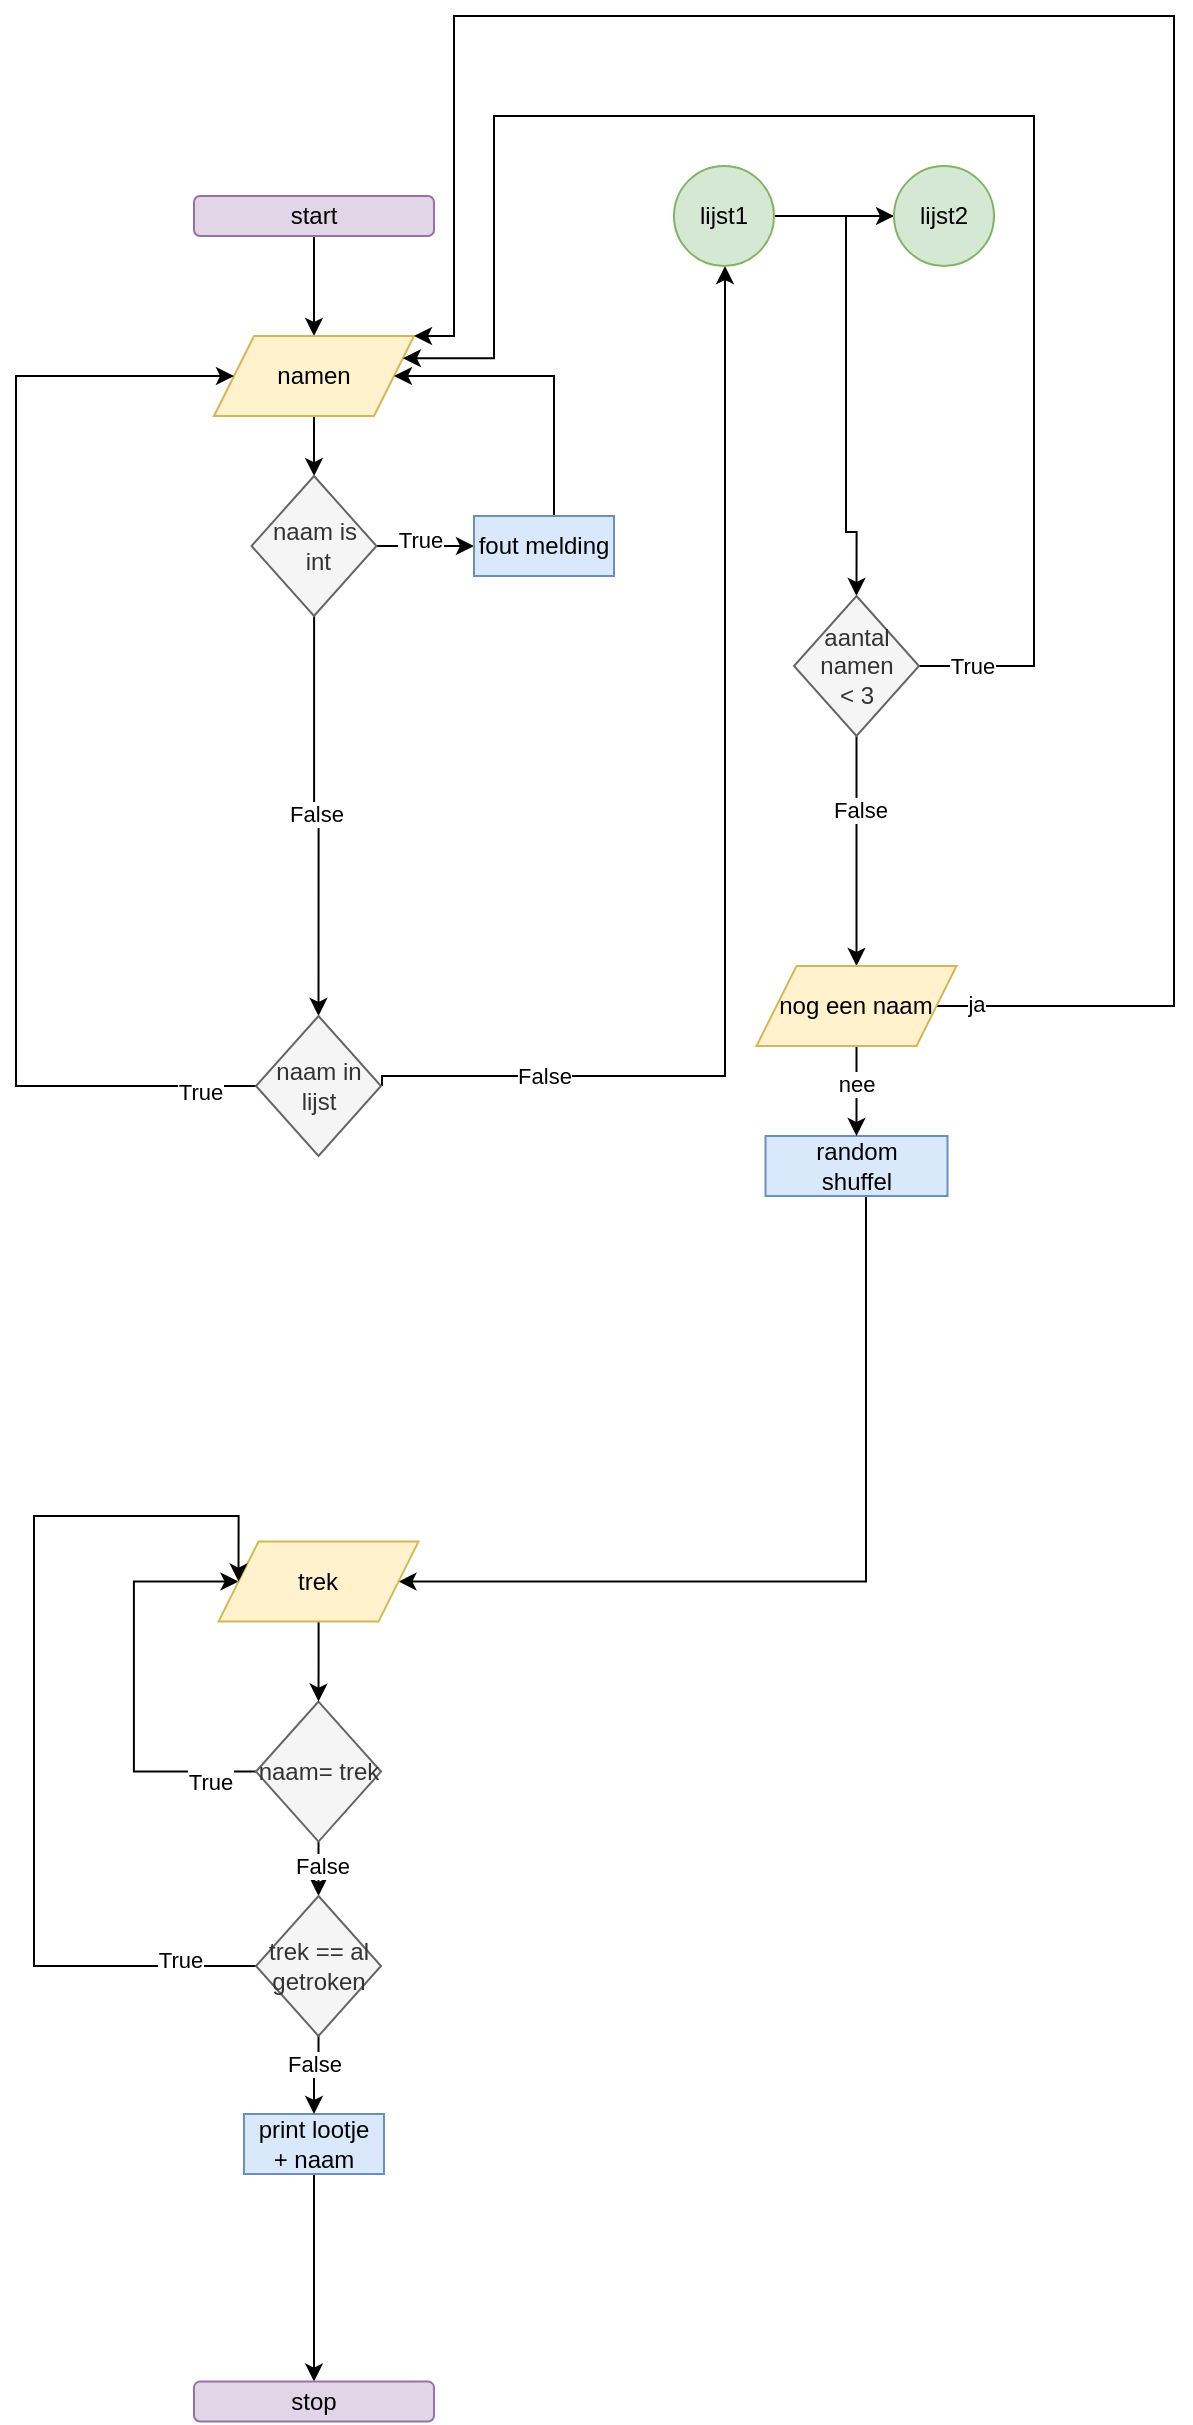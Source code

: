 <mxfile version="26.0.5">
  <diagram name="Pagina-1" id="k3vrXkIA9bV64kqaDmcU">
    <mxGraphModel dx="779" dy="420" grid="1" gridSize="10" guides="1" tooltips="1" connect="1" arrows="1" fold="1" page="1" pageScale="1" pageWidth="827" pageHeight="1169" math="0" shadow="0">
      <root>
        <mxCell id="0" />
        <mxCell id="1" parent="0" />
        <mxCell id="FBNQT48soNXiwn7uXMfq-3" style="edgeStyle=orthogonalEdgeStyle;rounded=0;orthogonalLoop=1;jettySize=auto;html=1;" parent="1" source="FBNQT48soNXiwn7uXMfq-1" target="FBNQT48soNXiwn7uXMfq-4" edge="1">
          <mxGeometry relative="1" as="geometry">
            <mxPoint x="380" y="260" as="targetPoint" />
          </mxGeometry>
        </mxCell>
        <mxCell id="FBNQT48soNXiwn7uXMfq-1" value="start" style="rounded=1;whiteSpace=wrap;html=1;fillColor=#e1d5e7;strokeColor=#9673a6;" parent="1" vertex="1">
          <mxGeometry x="320" y="180" width="120" height="20" as="geometry" />
        </mxCell>
        <mxCell id="FBNQT48soNXiwn7uXMfq-5" style="edgeStyle=orthogonalEdgeStyle;rounded=0;orthogonalLoop=1;jettySize=auto;html=1;" parent="1" source="FBNQT48soNXiwn7uXMfq-4" target="FBNQT48soNXiwn7uXMfq-24" edge="1">
          <mxGeometry relative="1" as="geometry">
            <mxPoint x="380" y="320" as="targetPoint" />
          </mxGeometry>
        </mxCell>
        <mxCell id="FBNQT48soNXiwn7uXMfq-4" value="namen" style="shape=parallelogram;perimeter=parallelogramPerimeter;whiteSpace=wrap;html=1;fixedSize=1;fillColor=#fff2cc;strokeColor=#d6b656;" parent="1" vertex="1">
          <mxGeometry x="330" y="250" width="100" height="40" as="geometry" />
        </mxCell>
        <mxCell id="FBNQT48soNXiwn7uXMfq-8" style="edgeStyle=orthogonalEdgeStyle;rounded=0;orthogonalLoop=1;jettySize=auto;html=1;entryX=0.5;entryY=1;entryDx=0;entryDy=0;exitX=1;exitY=0.5;exitDx=0;exitDy=0;" parent="1" edge="1">
          <mxGeometry relative="1" as="geometry">
            <mxPoint x="414" y="625" as="sourcePoint" />
            <mxPoint x="585.5" y="215" as="targetPoint" />
            <Array as="points">
              <mxPoint x="414.5" y="620" />
              <mxPoint x="585.5" y="620" />
            </Array>
          </mxGeometry>
        </mxCell>
        <mxCell id="FBNQT48soNXiwn7uXMfq-22" value="False" style="edgeLabel;html=1;align=center;verticalAlign=middle;resizable=0;points=[];" parent="FBNQT48soNXiwn7uXMfq-8" vertex="1" connectable="0">
          <mxGeometry x="-0.51" y="3" relative="1" as="geometry">
            <mxPoint x="-57" y="3" as="offset" />
          </mxGeometry>
        </mxCell>
        <mxCell id="FBNQT48soNXiwn7uXMfq-33" style="edgeStyle=orthogonalEdgeStyle;rounded=0;orthogonalLoop=1;jettySize=auto;html=1;" parent="1" source="FBNQT48soNXiwn7uXMfq-24" target="FBNQT48soNXiwn7uXMfq-28" edge="1">
          <mxGeometry relative="1" as="geometry" />
        </mxCell>
        <mxCell id="FBNQT48soNXiwn7uXMfq-35" value="True" style="edgeLabel;html=1;align=center;verticalAlign=middle;resizable=0;points=[];" parent="FBNQT48soNXiwn7uXMfq-33" vertex="1" connectable="0">
          <mxGeometry x="-0.117" y="3" relative="1" as="geometry">
            <mxPoint as="offset" />
          </mxGeometry>
        </mxCell>
        <mxCell id="FBNQT48soNXiwn7uXMfq-36" style="edgeStyle=orthogonalEdgeStyle;rounded=0;orthogonalLoop=1;jettySize=auto;html=1;entryX=0.5;entryY=0;entryDx=0;entryDy=0;" parent="1" source="FBNQT48soNXiwn7uXMfq-24" target="r_BC0qLnN4V1Snk0VYc_-1" edge="1">
          <mxGeometry relative="1" as="geometry">
            <mxPoint x="382.25" y="460" as="targetPoint" />
          </mxGeometry>
        </mxCell>
        <mxCell id="FBNQT48soNXiwn7uXMfq-37" value="False" style="edgeLabel;html=1;align=center;verticalAlign=middle;resizable=0;points=[];" parent="FBNQT48soNXiwn7uXMfq-36" vertex="1" connectable="0">
          <mxGeometry x="-0.021" y="1" relative="1" as="geometry">
            <mxPoint as="offset" />
          </mxGeometry>
        </mxCell>
        <mxCell id="FBNQT48soNXiwn7uXMfq-24" value="naam is&lt;div&gt;&amp;nbsp;int&lt;/div&gt;" style="rhombus;whiteSpace=wrap;html=1;fillColor=#f5f5f5;fontColor=#333333;strokeColor=#666666;" parent="1" vertex="1">
          <mxGeometry x="348.75" y="320" width="62.5" height="70" as="geometry" />
        </mxCell>
        <mxCell id="FBNQT48soNXiwn7uXMfq-34" style="edgeStyle=orthogonalEdgeStyle;rounded=0;orthogonalLoop=1;jettySize=auto;html=1;entryX=1;entryY=0.5;entryDx=0;entryDy=0;" parent="1" source="FBNQT48soNXiwn7uXMfq-28" target="FBNQT48soNXiwn7uXMfq-4" edge="1">
          <mxGeometry relative="1" as="geometry">
            <Array as="points">
              <mxPoint x="500" y="270" />
            </Array>
          </mxGeometry>
        </mxCell>
        <mxCell id="FBNQT48soNXiwn7uXMfq-28" value="fout melding" style="rounded=0;whiteSpace=wrap;html=1;fillColor=#dae8fc;strokeColor=#6c8ebf;" parent="1" vertex="1">
          <mxGeometry x="460" y="340" width="70" height="30" as="geometry" />
        </mxCell>
        <mxCell id="NdRPjQpu_pQKMl-yt1kw-5" style="edgeStyle=orthogonalEdgeStyle;rounded=0;orthogonalLoop=1;jettySize=auto;html=1;exitX=1;exitY=0.5;exitDx=0;exitDy=0;entryX=0;entryY=0.5;entryDx=0;entryDy=0;" edge="1" parent="1" source="FBNQT48soNXiwn7uXMfq-29" target="r_BC0qLnN4V1Snk0VYc_-3">
          <mxGeometry relative="1" as="geometry">
            <mxPoint x="620" y="190" as="targetPoint" />
          </mxGeometry>
        </mxCell>
        <mxCell id="FBNQT48soNXiwn7uXMfq-29" value="lijst1" style="ellipse;whiteSpace=wrap;html=1;aspect=fixed;fillColor=#d5e8d4;strokeColor=#82b366;" parent="1" vertex="1">
          <mxGeometry x="560" y="165" width="50" height="50" as="geometry" />
        </mxCell>
        <mxCell id="Gl5G8OVVk4Xc4y8MYBrU-4" style="edgeStyle=orthogonalEdgeStyle;rounded=0;orthogonalLoop=1;jettySize=auto;html=1;entryX=1;entryY=0.5;entryDx=0;entryDy=0;" parent="1" source="FBNQT48soNXiwn7uXMfq-43" target="FBNQT48soNXiwn7uXMfq-56" edge="1">
          <mxGeometry relative="1" as="geometry">
            <Array as="points">
              <mxPoint x="656" y="873" />
            </Array>
          </mxGeometry>
        </mxCell>
        <mxCell id="FBNQT48soNXiwn7uXMfq-43" value="random&lt;div&gt;shuffel&lt;/div&gt;" style="rounded=0;whiteSpace=wrap;html=1;fillColor=#dae8fc;strokeColor=#6c8ebf;" parent="1" vertex="1">
          <mxGeometry x="605.75" y="650" width="91" height="30" as="geometry" />
        </mxCell>
        <mxCell id="Gl5G8OVVk4Xc4y8MYBrU-2" style="edgeStyle=orthogonalEdgeStyle;rounded=0;orthogonalLoop=1;jettySize=auto;html=1;entryX=0;entryY=0.5;entryDx=0;entryDy=0;" parent="1" source="FBNQT48soNXiwn7uXMfq-54" target="FBNQT48soNXiwn7uXMfq-56" edge="1">
          <mxGeometry relative="1" as="geometry">
            <Array as="points">
              <mxPoint x="289.95" y="967.79" />
              <mxPoint x="289.95" y="872.79" />
            </Array>
          </mxGeometry>
        </mxCell>
        <mxCell id="Gl5G8OVVk4Xc4y8MYBrU-3" value="True" style="edgeLabel;html=1;align=center;verticalAlign=middle;resizable=0;points=[];" parent="Gl5G8OVVk4Xc4y8MYBrU-2" vertex="1" connectable="0">
          <mxGeometry x="-0.78" y="5" relative="1" as="geometry">
            <mxPoint as="offset" />
          </mxGeometry>
        </mxCell>
        <mxCell id="NdRPjQpu_pQKMl-yt1kw-19" style="edgeStyle=orthogonalEdgeStyle;rounded=0;orthogonalLoop=1;jettySize=auto;html=1;entryX=0.5;entryY=0;entryDx=0;entryDy=0;" edge="1" parent="1" source="FBNQT48soNXiwn7uXMfq-54" target="NdRPjQpu_pQKMl-yt1kw-38">
          <mxGeometry relative="1" as="geometry" />
        </mxCell>
        <mxCell id="NdRPjQpu_pQKMl-yt1kw-20" value="False" style="edgeLabel;html=1;align=center;verticalAlign=middle;resizable=0;points=[];" vertex="1" connectable="0" parent="NdRPjQpu_pQKMl-yt1kw-19">
          <mxGeometry x="-0.146" y="1" relative="1" as="geometry">
            <mxPoint as="offset" />
          </mxGeometry>
        </mxCell>
        <mxCell id="FBNQT48soNXiwn7uXMfq-54" value="naam= trek" style="rhombus;whiteSpace=wrap;html=1;fillColor=#f5f5f5;fontColor=#333333;strokeColor=#666666;" parent="1" vertex="1">
          <mxGeometry x="351" y="932.79" width="62.5" height="70" as="geometry" />
        </mxCell>
        <mxCell id="Gl5G8OVVk4Xc4y8MYBrU-1" style="edgeStyle=orthogonalEdgeStyle;rounded=0;orthogonalLoop=1;jettySize=auto;html=1;" parent="1" source="FBNQT48soNXiwn7uXMfq-56" target="FBNQT48soNXiwn7uXMfq-54" edge="1">
          <mxGeometry relative="1" as="geometry" />
        </mxCell>
        <mxCell id="FBNQT48soNXiwn7uXMfq-56" value="trek" style="shape=parallelogram;perimeter=parallelogramPerimeter;whiteSpace=wrap;html=1;fixedSize=1;fillColor=#fff2cc;strokeColor=#d6b656;" parent="1" vertex="1">
          <mxGeometry x="332.25" y="852.79" width="100" height="40" as="geometry" />
        </mxCell>
        <mxCell id="Gl5G8OVVk4Xc4y8MYBrU-13" style="edgeStyle=orthogonalEdgeStyle;rounded=0;orthogonalLoop=1;jettySize=auto;html=1;entryX=0.5;entryY=0;entryDx=0;entryDy=0;" parent="1" source="Gl5G8OVVk4Xc4y8MYBrU-5" target="Gl5G8OVVk4Xc4y8MYBrU-16" edge="1">
          <mxGeometry relative="1" as="geometry">
            <mxPoint x="379.957" y="1132.839" as="targetPoint" />
          </mxGeometry>
        </mxCell>
        <mxCell id="Gl5G8OVVk4Xc4y8MYBrU-5" value="print&amp;nbsp;&lt;span style=&quot;background-color: transparent; color: light-dark(rgb(0, 0, 0), rgb(255, 255, 255));&quot;&gt;lootje&lt;/span&gt;&lt;div&gt;&lt;span style=&quot;background-color: transparent; color: light-dark(rgb(0, 0, 0), rgb(255, 255, 255));&quot;&gt;+ naam&lt;/span&gt;&lt;/div&gt;" style="rounded=0;whiteSpace=wrap;html=1;fillColor=#dae8fc;strokeColor=#6c8ebf;" parent="1" vertex="1">
          <mxGeometry x="345" y="1139" width="70" height="30" as="geometry" />
        </mxCell>
        <mxCell id="Gl5G8OVVk4Xc4y8MYBrU-16" value="stop" style="rounded=1;whiteSpace=wrap;html=1;fillColor=#e1d5e7;strokeColor=#9673a6;" parent="1" vertex="1">
          <mxGeometry x="320" y="1272.79" width="120" height="20" as="geometry" />
        </mxCell>
        <mxCell id="NdRPjQpu_pQKMl-yt1kw-9" style="edgeStyle=orthogonalEdgeStyle;rounded=0;orthogonalLoop=1;jettySize=auto;html=1;exitX=0;exitY=0.5;exitDx=0;exitDy=0;" edge="1" parent="1" source="r_BC0qLnN4V1Snk0VYc_-1" target="FBNQT48soNXiwn7uXMfq-4">
          <mxGeometry relative="1" as="geometry">
            <mxPoint x="230" y="260" as="targetPoint" />
            <mxPoint x="350" y="620" as="sourcePoint" />
            <Array as="points">
              <mxPoint x="231" y="625" />
              <mxPoint x="231" y="270" />
            </Array>
          </mxGeometry>
        </mxCell>
        <mxCell id="NdRPjQpu_pQKMl-yt1kw-10" value="True" style="edgeLabel;html=1;align=center;verticalAlign=middle;resizable=0;points=[];" vertex="1" connectable="0" parent="NdRPjQpu_pQKMl-yt1kw-9">
          <mxGeometry x="-0.904" y="3" relative="1" as="geometry">
            <mxPoint as="offset" />
          </mxGeometry>
        </mxCell>
        <mxCell id="r_BC0qLnN4V1Snk0VYc_-1" value="naam in lijst" style="rhombus;whiteSpace=wrap;html=1;fillColor=#f5f5f5;fontColor=#333333;strokeColor=#666666;" parent="1" vertex="1">
          <mxGeometry x="351" y="590" width="62.5" height="70" as="geometry" />
        </mxCell>
        <mxCell id="NdRPjQpu_pQKMl-yt1kw-7" style="edgeStyle=orthogonalEdgeStyle;rounded=0;orthogonalLoop=1;jettySize=auto;html=1;entryX=0.5;entryY=0;entryDx=0;entryDy=0;" edge="1" parent="1" source="r_BC0qLnN4V1Snk0VYc_-3" target="NdRPjQpu_pQKMl-yt1kw-27">
          <mxGeometry relative="1" as="geometry">
            <mxPoint x="650" y="370" as="targetPoint" />
            <Array as="points">
              <mxPoint x="646" y="190" />
              <mxPoint x="646" y="348" />
              <mxPoint x="651" y="348" />
            </Array>
          </mxGeometry>
        </mxCell>
        <mxCell id="r_BC0qLnN4V1Snk0VYc_-3" value="lijst2" style="ellipse;whiteSpace=wrap;html=1;aspect=fixed;fillColor=#d5e8d4;strokeColor=#82b366;" parent="1" vertex="1">
          <mxGeometry x="670" y="165" width="50" height="50" as="geometry" />
        </mxCell>
        <mxCell id="NdRPjQpu_pQKMl-yt1kw-28" style="edgeStyle=orthogonalEdgeStyle;rounded=0;orthogonalLoop=1;jettySize=auto;html=1;entryX=0.5;entryY=0;entryDx=0;entryDy=0;" edge="1" parent="1" source="NdRPjQpu_pQKMl-yt1kw-27" target="NdRPjQpu_pQKMl-yt1kw-32">
          <mxGeometry relative="1" as="geometry" />
        </mxCell>
        <mxCell id="NdRPjQpu_pQKMl-yt1kw-29" value="False" style="edgeLabel;html=1;align=center;verticalAlign=middle;resizable=0;points=[];" vertex="1" connectable="0" parent="NdRPjQpu_pQKMl-yt1kw-28">
          <mxGeometry x="-0.358" y="1" relative="1" as="geometry">
            <mxPoint as="offset" />
          </mxGeometry>
        </mxCell>
        <mxCell id="NdRPjQpu_pQKMl-yt1kw-30" style="edgeStyle=orthogonalEdgeStyle;rounded=0;orthogonalLoop=1;jettySize=auto;html=1;entryX=1;entryY=0.25;entryDx=0;entryDy=0;" edge="1" parent="1" source="NdRPjQpu_pQKMl-yt1kw-27" target="FBNQT48soNXiwn7uXMfq-4">
          <mxGeometry relative="1" as="geometry">
            <Array as="points">
              <mxPoint x="740" y="415" />
              <mxPoint x="740" y="140" />
              <mxPoint x="470" y="140" />
              <mxPoint x="470" y="261" />
            </Array>
          </mxGeometry>
        </mxCell>
        <mxCell id="NdRPjQpu_pQKMl-yt1kw-31" value="True" style="edgeLabel;html=1;align=center;verticalAlign=middle;resizable=0;points=[];" vertex="1" connectable="0" parent="NdRPjQpu_pQKMl-yt1kw-30">
          <mxGeometry x="-0.933" relative="1" as="geometry">
            <mxPoint as="offset" />
          </mxGeometry>
        </mxCell>
        <mxCell id="NdRPjQpu_pQKMl-yt1kw-27" value="aantal namen&lt;div&gt;&amp;lt; 3&lt;/div&gt;" style="rhombus;whiteSpace=wrap;html=1;fillColor=#f5f5f5;fontColor=#333333;strokeColor=#666666;" vertex="1" parent="1">
          <mxGeometry x="620" y="380" width="62.5" height="70" as="geometry" />
        </mxCell>
        <mxCell id="NdRPjQpu_pQKMl-yt1kw-34" style="edgeStyle=orthogonalEdgeStyle;rounded=0;orthogonalLoop=1;jettySize=auto;html=1;entryX=1;entryY=0;entryDx=0;entryDy=0;" edge="1" parent="1" source="NdRPjQpu_pQKMl-yt1kw-32" target="FBNQT48soNXiwn7uXMfq-4">
          <mxGeometry relative="1" as="geometry">
            <Array as="points">
              <mxPoint x="810" y="585" />
              <mxPoint x="810" y="90" />
              <mxPoint x="450" y="90" />
              <mxPoint x="450" y="250" />
            </Array>
          </mxGeometry>
        </mxCell>
        <mxCell id="NdRPjQpu_pQKMl-yt1kw-35" value="ja" style="edgeLabel;html=1;align=center;verticalAlign=middle;resizable=0;points=[];" vertex="1" connectable="0" parent="NdRPjQpu_pQKMl-yt1kw-34">
          <mxGeometry x="-0.967" y="1" relative="1" as="geometry">
            <mxPoint as="offset" />
          </mxGeometry>
        </mxCell>
        <mxCell id="NdRPjQpu_pQKMl-yt1kw-36" style="edgeStyle=orthogonalEdgeStyle;rounded=0;orthogonalLoop=1;jettySize=auto;html=1;entryX=0.5;entryY=0;entryDx=0;entryDy=0;" edge="1" parent="1" source="NdRPjQpu_pQKMl-yt1kw-32" target="FBNQT48soNXiwn7uXMfq-43">
          <mxGeometry relative="1" as="geometry" />
        </mxCell>
        <mxCell id="NdRPjQpu_pQKMl-yt1kw-37" value="nee" style="edgeLabel;html=1;align=center;verticalAlign=middle;resizable=0;points=[];" vertex="1" connectable="0" parent="NdRPjQpu_pQKMl-yt1kw-36">
          <mxGeometry x="-0.169" y="-1" relative="1" as="geometry">
            <mxPoint as="offset" />
          </mxGeometry>
        </mxCell>
        <mxCell id="NdRPjQpu_pQKMl-yt1kw-32" value="nog een naam" style="shape=parallelogram;perimeter=parallelogramPerimeter;whiteSpace=wrap;html=1;fixedSize=1;fillColor=#fff2cc;strokeColor=#d6b656;" vertex="1" parent="1">
          <mxGeometry x="601.25" y="565" width="100" height="40" as="geometry" />
        </mxCell>
        <mxCell id="NdRPjQpu_pQKMl-yt1kw-39" style="edgeStyle=orthogonalEdgeStyle;rounded=0;orthogonalLoop=1;jettySize=auto;html=1;entryX=0;entryY=0.5;entryDx=0;entryDy=0;" edge="1" parent="1" source="NdRPjQpu_pQKMl-yt1kw-38" target="FBNQT48soNXiwn7uXMfq-56">
          <mxGeometry relative="1" as="geometry">
            <mxPoint x="250" y="840" as="targetPoint" />
            <Array as="points">
              <mxPoint x="240" y="1065" />
              <mxPoint x="240" y="840" />
              <mxPoint x="342" y="840" />
            </Array>
          </mxGeometry>
        </mxCell>
        <mxCell id="NdRPjQpu_pQKMl-yt1kw-40" value="True" style="edgeLabel;html=1;align=center;verticalAlign=middle;resizable=0;points=[];" vertex="1" connectable="0" parent="NdRPjQpu_pQKMl-yt1kw-39">
          <mxGeometry x="-0.836" y="-3" relative="1" as="geometry">
            <mxPoint as="offset" />
          </mxGeometry>
        </mxCell>
        <mxCell id="NdRPjQpu_pQKMl-yt1kw-41" style="edgeStyle=orthogonalEdgeStyle;rounded=0;orthogonalLoop=1;jettySize=auto;html=1;entryX=0.5;entryY=0;entryDx=0;entryDy=0;" edge="1" parent="1" source="NdRPjQpu_pQKMl-yt1kw-38" target="Gl5G8OVVk4Xc4y8MYBrU-5">
          <mxGeometry relative="1" as="geometry" />
        </mxCell>
        <mxCell id="NdRPjQpu_pQKMl-yt1kw-42" value="False" style="edgeLabel;html=1;align=center;verticalAlign=middle;resizable=0;points=[];" vertex="1" connectable="0" parent="NdRPjQpu_pQKMl-yt1kw-41">
          <mxGeometry x="-0.316" y="-3" relative="1" as="geometry">
            <mxPoint as="offset" />
          </mxGeometry>
        </mxCell>
        <mxCell id="NdRPjQpu_pQKMl-yt1kw-38" value="trek == al getroken" style="rhombus;whiteSpace=wrap;html=1;fillColor=#f5f5f5;fontColor=#333333;strokeColor=#666666;" vertex="1" parent="1">
          <mxGeometry x="351" y="1030" width="62.5" height="70" as="geometry" />
        </mxCell>
      </root>
    </mxGraphModel>
  </diagram>
</mxfile>
